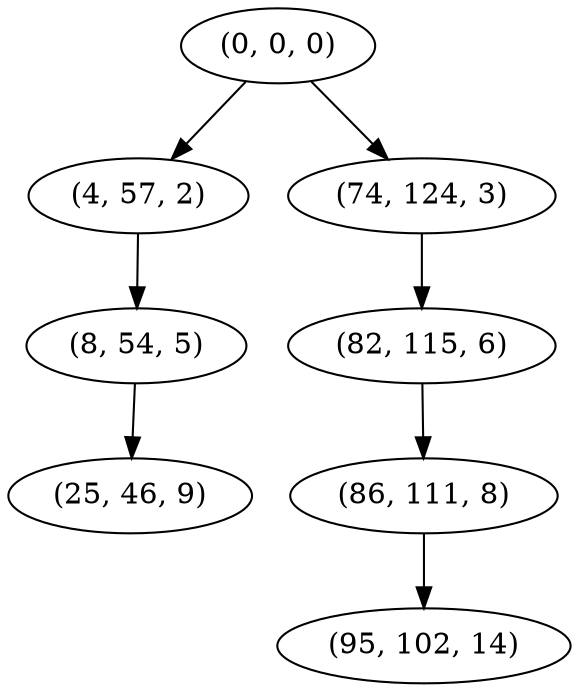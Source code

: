 digraph tree {
    "(0, 0, 0)";
    "(4, 57, 2)";
    "(8, 54, 5)";
    "(25, 46, 9)";
    "(74, 124, 3)";
    "(82, 115, 6)";
    "(86, 111, 8)";
    "(95, 102, 14)";
    "(0, 0, 0)" -> "(4, 57, 2)";
    "(0, 0, 0)" -> "(74, 124, 3)";
    "(4, 57, 2)" -> "(8, 54, 5)";
    "(8, 54, 5)" -> "(25, 46, 9)";
    "(74, 124, 3)" -> "(82, 115, 6)";
    "(82, 115, 6)" -> "(86, 111, 8)";
    "(86, 111, 8)" -> "(95, 102, 14)";
}
